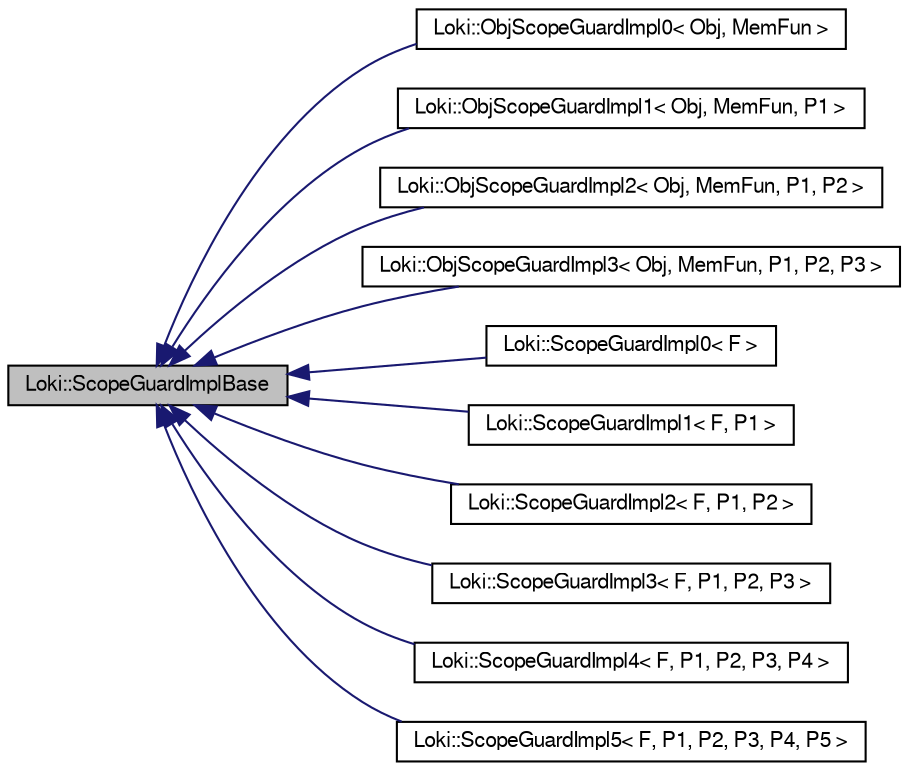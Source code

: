 digraph G
{
  bgcolor="transparent";
  edge [fontname="FreeSans",fontsize="10",labelfontname="FreeSans",labelfontsize="10"];
  node [fontname="FreeSans",fontsize="10",shape=record];
  rankdir=LR;
  Node1 [label="Loki::ScopeGuardImplBase",height=0.2,width=0.4,color="black", fillcolor="grey75", style="filled" fontcolor="black"];
  Node1 -> Node2 [dir=back,color="midnightblue",fontsize="10",style="solid",fontname="FreeSans"];
  Node2 [label="Loki::ObjScopeGuardImpl0\< Obj, MemFun \>",height=0.2,width=0.4,color="black",URL="$a00093.html"];
  Node1 -> Node3 [dir=back,color="midnightblue",fontsize="10",style="solid",fontname="FreeSans"];
  Node3 [label="Loki::ObjScopeGuardImpl1\< Obj, MemFun, P1 \>",height=0.2,width=0.4,color="black",URL="$a00094.html"];
  Node1 -> Node4 [dir=back,color="midnightblue",fontsize="10",style="solid",fontname="FreeSans"];
  Node4 [label="Loki::ObjScopeGuardImpl2\< Obj, MemFun, P1, P2 \>",height=0.2,width=0.4,color="black",URL="$a00095.html"];
  Node1 -> Node5 [dir=back,color="midnightblue",fontsize="10",style="solid",fontname="FreeSans"];
  Node5 [label="Loki::ObjScopeGuardImpl3\< Obj, MemFun, P1, P2, P3 \>",height=0.2,width=0.4,color="black",URL="$a00096.html"];
  Node1 -> Node6 [dir=back,color="midnightblue",fontsize="10",style="solid",fontname="FreeSans"];
  Node6 [label="Loki::ScopeGuardImpl0\< F \>",height=0.2,width=0.4,color="black",URL="$a00111.html"];
  Node1 -> Node7 [dir=back,color="midnightblue",fontsize="10",style="solid",fontname="FreeSans"];
  Node7 [label="Loki::ScopeGuardImpl1\< F, P1 \>",height=0.2,width=0.4,color="black",URL="$a00112.html"];
  Node1 -> Node8 [dir=back,color="midnightblue",fontsize="10",style="solid",fontname="FreeSans"];
  Node8 [label="Loki::ScopeGuardImpl2\< F, P1, P2 \>",height=0.2,width=0.4,color="black",URL="$a00113.html"];
  Node1 -> Node9 [dir=back,color="midnightblue",fontsize="10",style="solid",fontname="FreeSans"];
  Node9 [label="Loki::ScopeGuardImpl3\< F, P1, P2, P3 \>",height=0.2,width=0.4,color="black",URL="$a00114.html"];
  Node1 -> Node10 [dir=back,color="midnightblue",fontsize="10",style="solid",fontname="FreeSans"];
  Node10 [label="Loki::ScopeGuardImpl4\< F, P1, P2, P3, P4 \>",height=0.2,width=0.4,color="black",URL="$a00115.html"];
  Node1 -> Node11 [dir=back,color="midnightblue",fontsize="10",style="solid",fontname="FreeSans"];
  Node11 [label="Loki::ScopeGuardImpl5\< F, P1, P2, P3, P4, P5 \>",height=0.2,width=0.4,color="black",URL="$a00116.html"];
}
